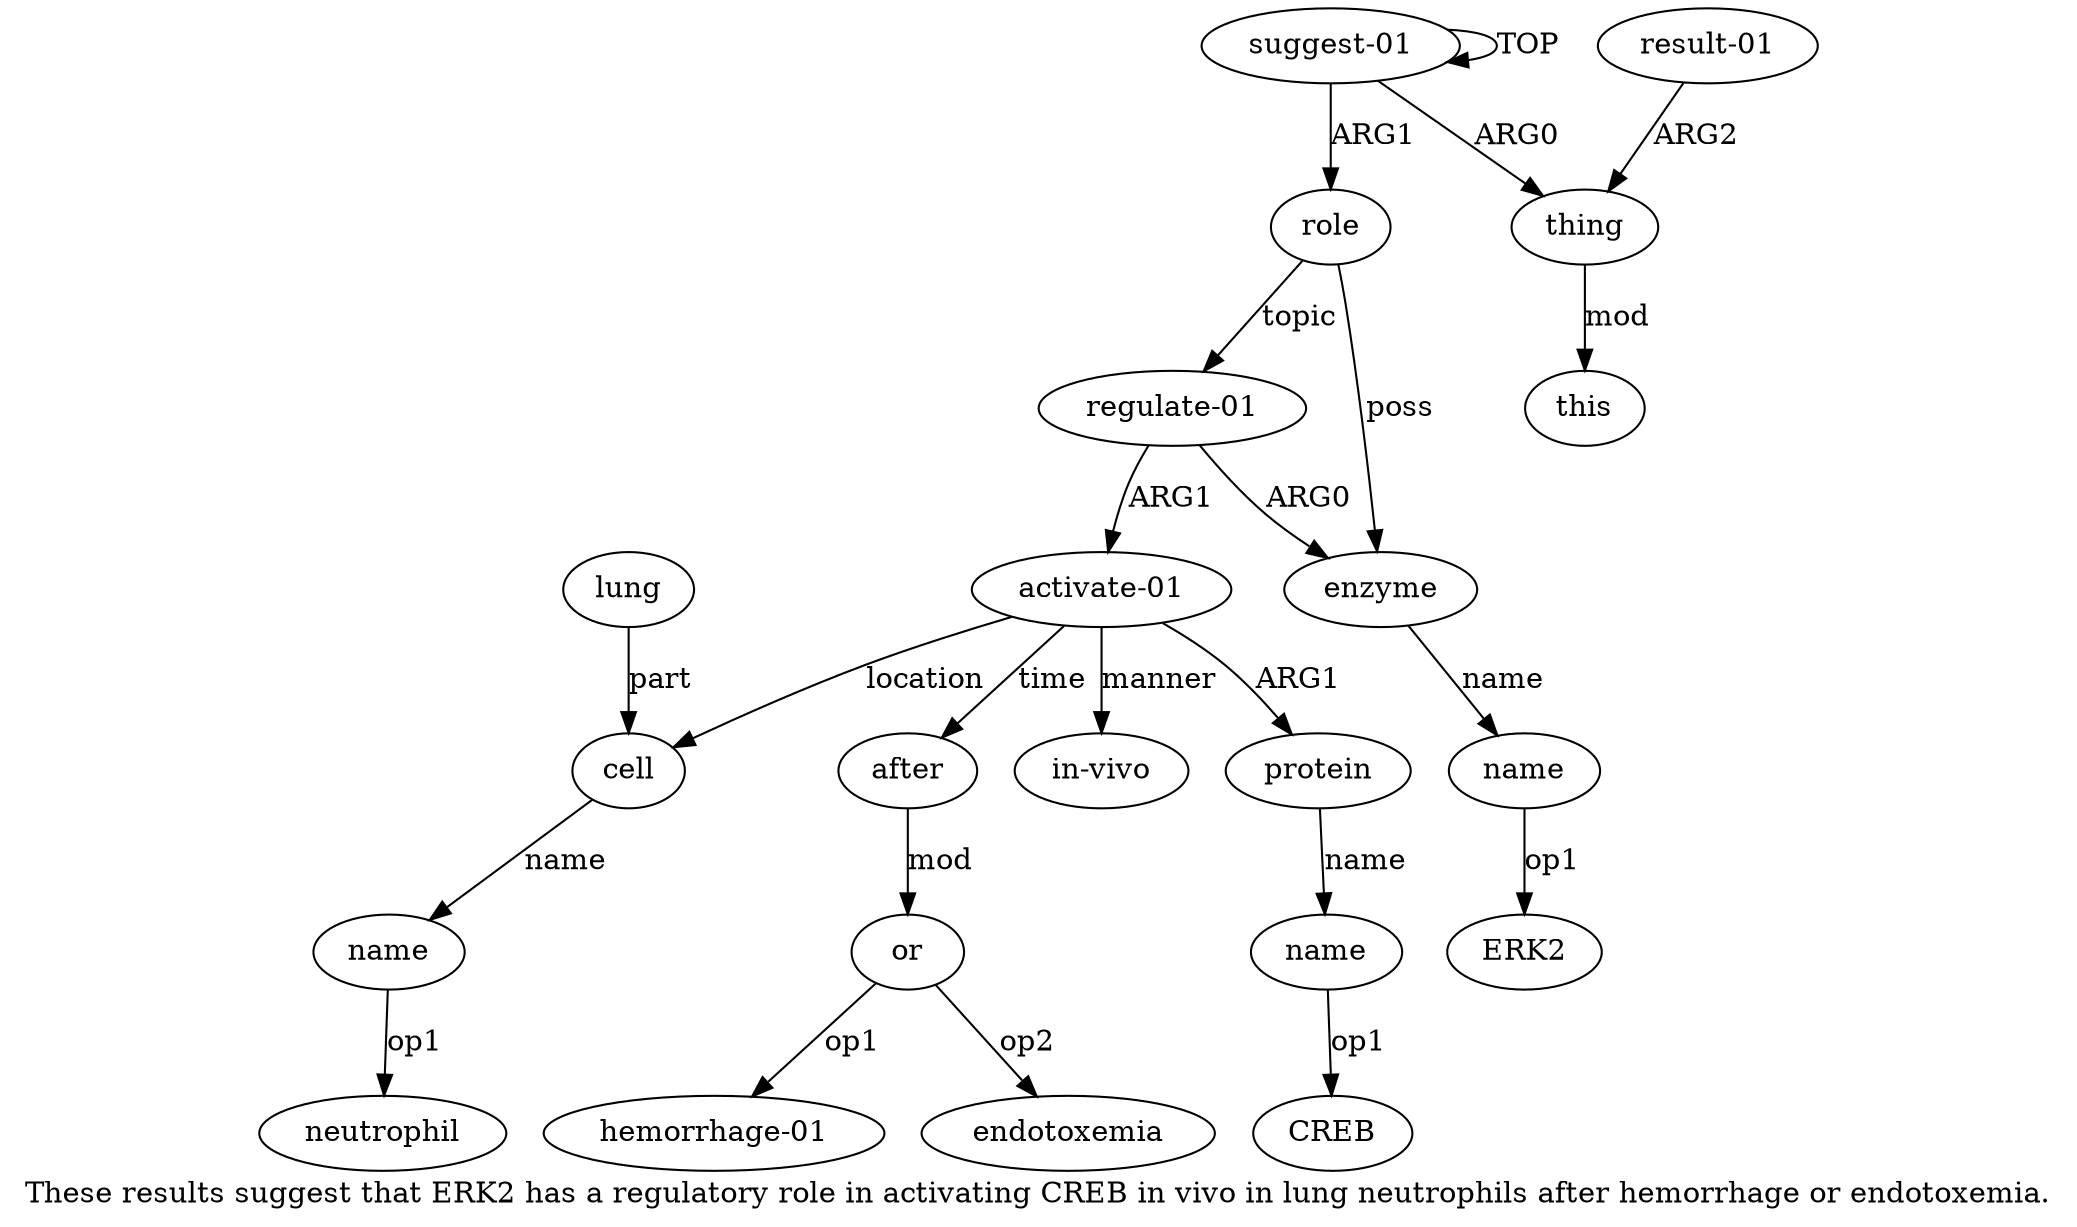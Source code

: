 digraph  {
	graph [label="These results suggest that ERK2 has a regulatory role in activating CREB in vivo in lung neutrophils after hemorrhage or endotoxemia."];
	node [label="\N"];
	"a13 neutrophil"	 [color=black,
		gold_ind=-1,
		gold_label=neutrophil,
		label=neutrophil,
		test_ind=-1,
		test_label=neutrophil];
	a15	 [color=black,
		gold_ind=15,
		gold_label=after,
		label=after,
		test_ind=15,
		test_label=after];
	a16	 [color=black,
		gold_ind=16,
		gold_label=or,
		label=or,
		test_ind=16,
		test_label=or];
	a15 -> a16 [key=0,
	color=black,
	gold_label=mod,
	label=mod,
	test_label=mod];
a14 [color=black,
	gold_ind=14,
	gold_label=lung,
	label=lung,
	test_ind=14,
	test_label=lung];
a12 [color=black,
	gold_ind=12,
	gold_label=cell,
	label=cell,
	test_ind=12,
	test_label=cell];
a14 -> a12 [key=0,
color=black,
gold_label=part,
label=part,
test_label=part];
a17 [color=black,
gold_ind=17,
gold_label="hemorrhage-01",
label="hemorrhage-01",
test_ind=17,
test_label="hemorrhage-01"];
a16 -> a17 [key=0,
color=black,
gold_label=op1,
label=op1,
test_label=op1];
a18 [color=black,
gold_ind=18,
gold_label=endotoxemia,
label=endotoxemia,
test_ind=18,
test_label=endotoxemia];
a16 -> a18 [key=0,
color=black,
gold_label=op2,
label=op2,
test_label=op2];
a11 [color=black,
gold_ind=11,
gold_label="in-vivo",
label="in-vivo",
test_ind=11,
test_label="in-vivo"];
a10 [color=black,
gold_ind=10,
gold_label=name,
label=name,
test_ind=10,
test_label=name];
"a10 CREB" [color=black,
gold_ind=-1,
gold_label=CREB,
label=CREB,
test_ind=-1,
test_label=CREB];
a10 -> "a10 CREB" [key=0,
color=black,
gold_label=op1,
label=op1,
test_label=op1];
a13 [color=black,
gold_ind=13,
gold_label=name,
label=name,
test_ind=13,
test_label=name];
a13 -> "a13 neutrophil" [key=0,
color=black,
gold_label=op1,
label=op1,
test_label=op1];
a12 -> a13 [key=0,
color=black,
gold_label=name,
label=name,
test_label=name];
"a7 ERK2" [color=black,
gold_ind=-1,
gold_label=ERK2,
label=ERK2,
test_ind=-1,
test_label=ERK2];
a1 [color=black,
gold_ind=1,
gold_label=thing,
label=thing,
test_ind=1,
test_label=thing];
a3 [color=black,
gold_ind=3,
gold_label=this,
label=this,
test_ind=3,
test_label=this];
a1 -> a3 [key=0,
color=black,
gold_label=mod,
label=mod,
test_label=mod];
a0 [color=black,
gold_ind=0,
gold_label="suggest-01",
label="suggest-01",
test_ind=0,
test_label="suggest-01"];
a0 -> a1 [key=0,
color=black,
gold_label=ARG0,
label=ARG0,
test_label=ARG0];
a0 -> a0 [key=0,
color=black,
gold_label=TOP,
label=TOP,
test_label=TOP];
a4 [color=black,
gold_ind=4,
gold_label=role,
label=role,
test_ind=4,
test_label=role];
a0 -> a4 [key=0,
color=black,
gold_label=ARG1,
label=ARG1,
test_label=ARG1];
a2 [color=black,
gold_ind=2,
gold_label="result-01",
label="result-01",
test_ind=2,
test_label="result-01"];
a2 -> a1 [key=0,
color=black,
gold_label=ARG2,
label=ARG2,
test_label=ARG2];
a5 [color=black,
gold_ind=5,
gold_label="regulate-01",
label="regulate-01",
test_ind=5,
test_label="regulate-01"];
a6 [color=black,
gold_ind=6,
gold_label=enzyme,
label=enzyme,
test_ind=6,
test_label=enzyme];
a5 -> a6 [key=0,
color=black,
gold_label=ARG0,
label=ARG0,
test_label=ARG0];
a8 [color=black,
gold_ind=8,
gold_label="activate-01",
label="activate-01",
test_ind=8,
test_label="activate-01"];
a5 -> a8 [key=0,
color=black,
gold_label=ARG1,
label=ARG1,
test_label=ARG1];
a4 -> a5 [key=0,
color=black,
gold_label=topic,
label=topic,
test_label=topic];
a4 -> a6 [key=0,
color=black,
gold_label=poss,
label=poss,
test_label=poss];
a7 [color=black,
gold_ind=7,
gold_label=name,
label=name,
test_ind=7,
test_label=name];
a7 -> "a7 ERK2" [key=0,
color=black,
gold_label=op1,
label=op1,
test_label=op1];
a6 -> a7 [key=0,
color=black,
gold_label=name,
label=name,
test_label=name];
a9 [color=black,
gold_ind=9,
gold_label=protein,
label=protein,
test_ind=9,
test_label=protein];
a9 -> a10 [key=0,
color=black,
gold_label=name,
label=name,
test_label=name];
a8 -> a15 [key=0,
color=black,
gold_label=time,
label=time,
test_label=time];
a8 -> a11 [key=0,
color=black,
gold_label=manner,
label=manner,
test_label=manner];
a8 -> a12 [key=0,
color=black,
gold_label=location,
label=location,
test_label=location];
a8 -> a9 [key=0,
color=black,
gold_label=ARG1,
label=ARG1,
test_label=ARG1];
}
